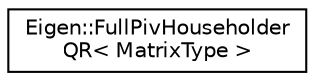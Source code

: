 digraph "Graphical Class Hierarchy"
{
  edge [fontname="Helvetica",fontsize="10",labelfontname="Helvetica",labelfontsize="10"];
  node [fontname="Helvetica",fontsize="10",shape=record];
  rankdir="LR";
  Node1 [label="Eigen::FullPivHouseholder\lQR\< MatrixType \>",height=0.2,width=0.4,color="black", fillcolor="white", style="filled",URL="$class_eigen_1_1_full_piv_householder_q_r.html"];
}
